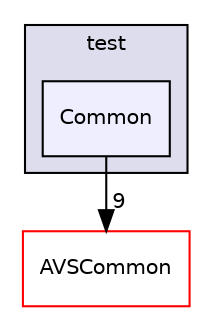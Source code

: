 digraph "/workplace/avs-device-sdk/CapabilitiesDelegate/test/Common" {
  compound=true
  node [ fontsize="10", fontname="Helvetica"];
  edge [ labelfontsize="10", labelfontname="Helvetica"];
  subgraph clusterdir_28647357adb2301cd82a75786fa679b0 {
    graph [ bgcolor="#ddddee", pencolor="black", label="test" fontname="Helvetica", fontsize="10", URL="dir_28647357adb2301cd82a75786fa679b0.html"]
  dir_c927bc092838eb64bdabb961a4b64f06 [shape=box, label="Common", style="filled", fillcolor="#eeeeff", pencolor="black", URL="dir_c927bc092838eb64bdabb961a4b64f06.html"];
  }
  dir_13e65effb2bde530b17b3d5eefcd0266 [shape=box label="AVSCommon" fillcolor="white" style="filled" color="red" URL="dir_13e65effb2bde530b17b3d5eefcd0266.html"];
  dir_c927bc092838eb64bdabb961a4b64f06->dir_13e65effb2bde530b17b3d5eefcd0266 [headlabel="9", labeldistance=1.5 headhref="dir_000131_000015.html"];
}
